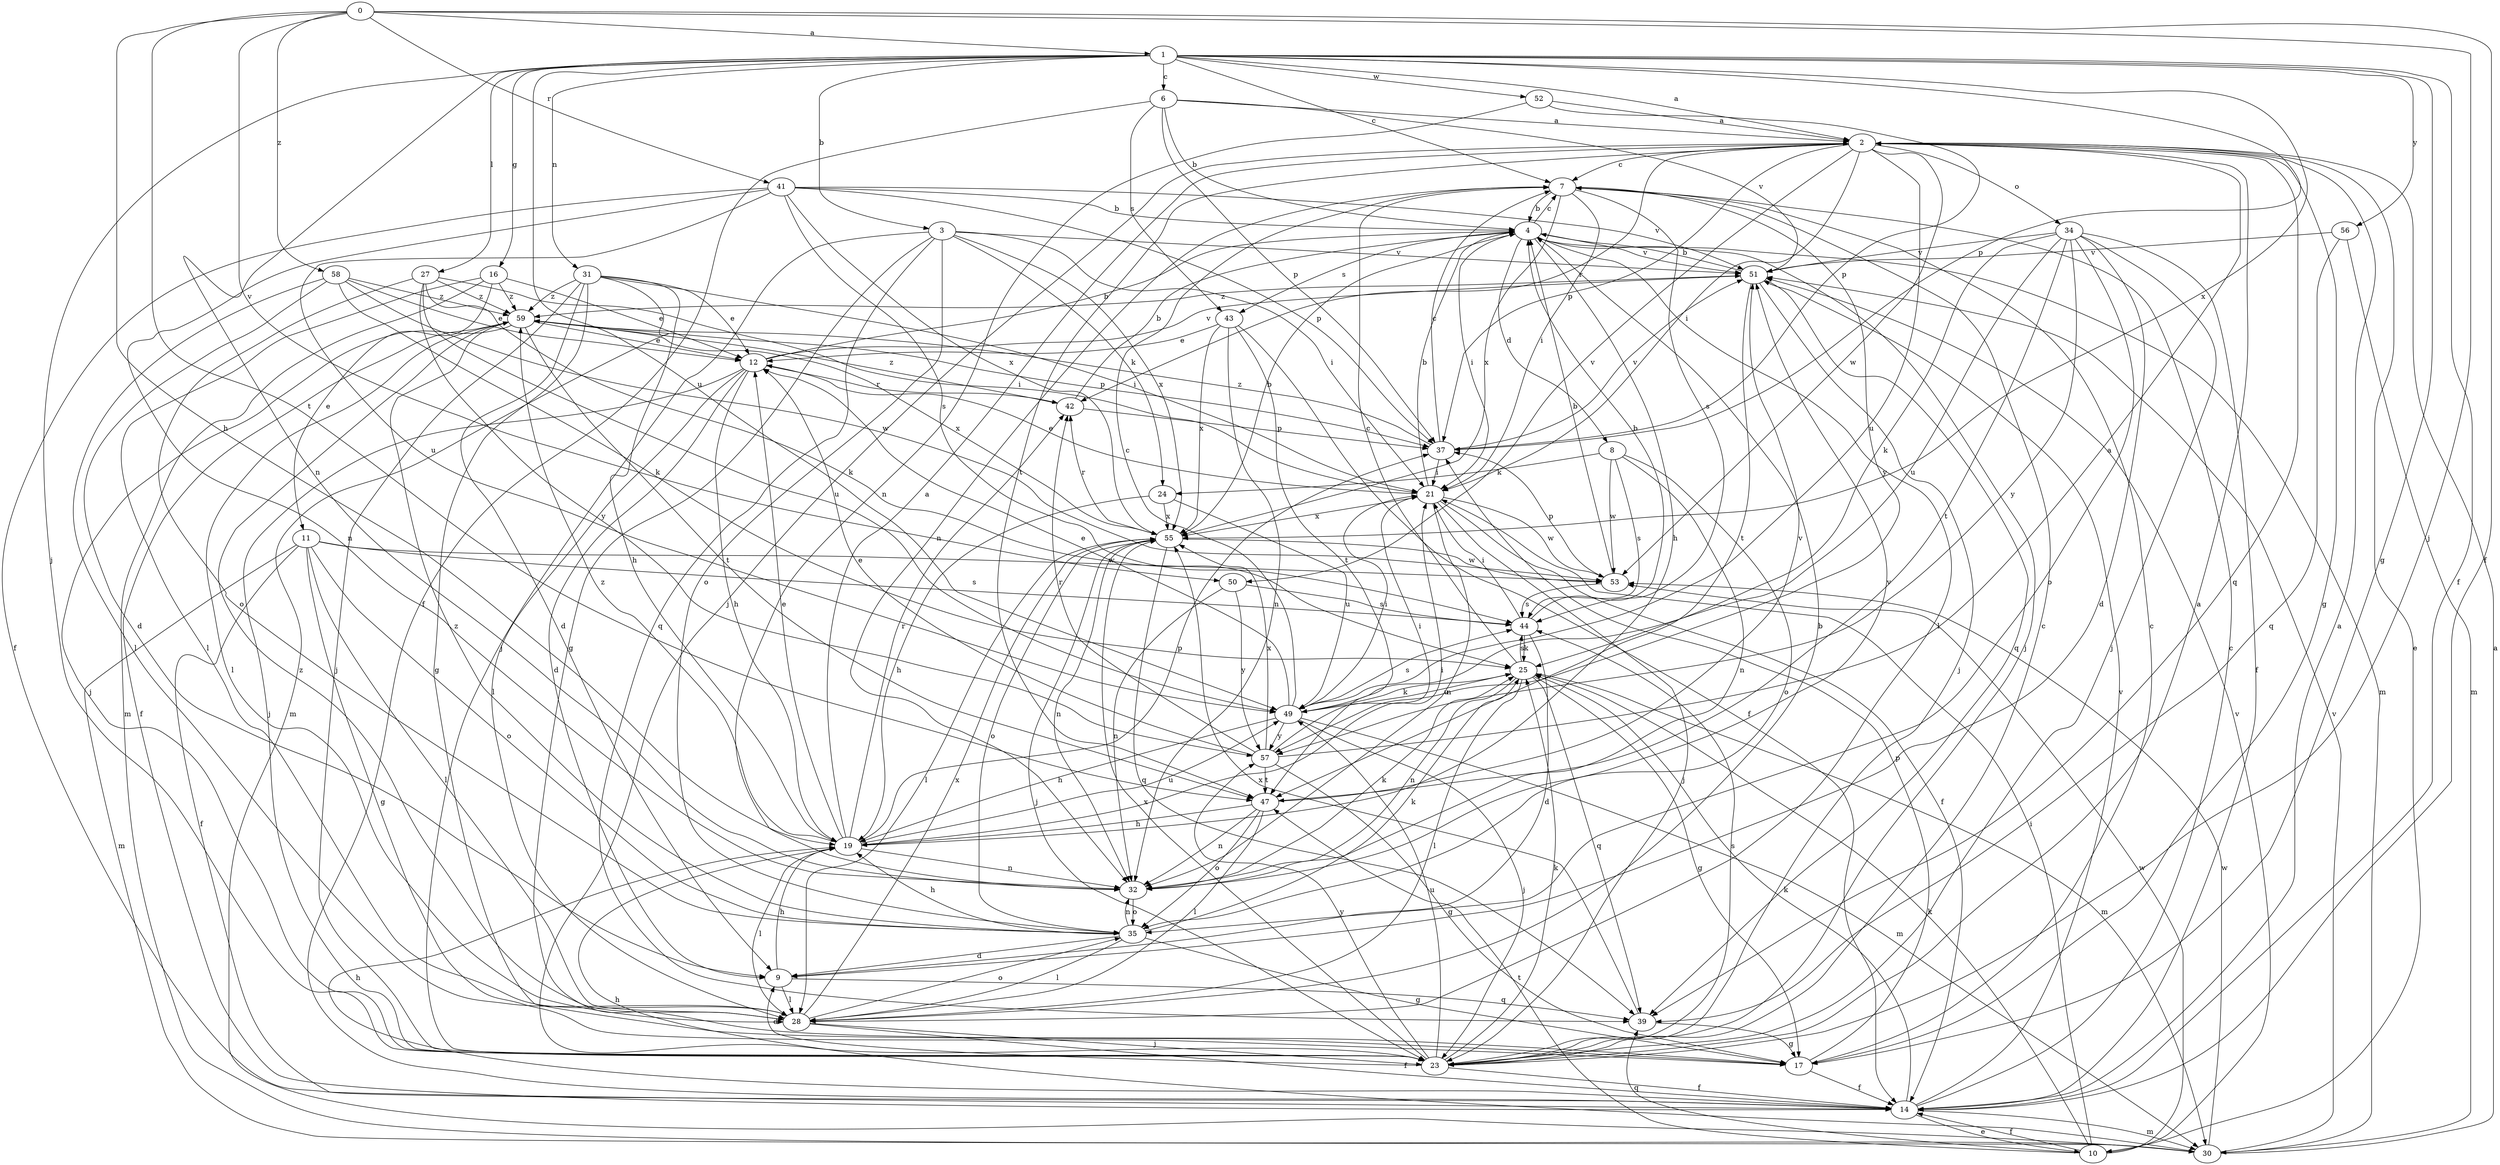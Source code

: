 strict digraph  {
0;
1;
2;
3;
4;
6;
7;
8;
9;
10;
11;
12;
14;
16;
17;
19;
21;
23;
24;
25;
27;
28;
30;
31;
32;
34;
35;
37;
39;
41;
42;
43;
44;
47;
49;
50;
51;
52;
53;
55;
56;
57;
58;
59;
0 -> 1  [label=a];
0 -> 14  [label=f];
0 -> 19  [label=h];
0 -> 23  [label=j];
0 -> 41  [label=r];
0 -> 47  [label=t];
0 -> 50  [label=v];
0 -> 58  [label=z];
1 -> 2  [label=a];
1 -> 3  [label=b];
1 -> 6  [label=c];
1 -> 7  [label=c];
1 -> 14  [label=f];
1 -> 16  [label=g];
1 -> 17  [label=g];
1 -> 23  [label=j];
1 -> 27  [label=l];
1 -> 31  [label=n];
1 -> 32  [label=n];
1 -> 37  [label=p];
1 -> 49  [label=u];
1 -> 52  [label=w];
1 -> 55  [label=x];
1 -> 56  [label=y];
2 -> 7  [label=c];
2 -> 10  [label=e];
2 -> 17  [label=g];
2 -> 21  [label=i];
2 -> 23  [label=j];
2 -> 34  [label=o];
2 -> 37  [label=p];
2 -> 39  [label=q];
2 -> 42  [label=r];
2 -> 47  [label=t];
2 -> 49  [label=u];
2 -> 50  [label=v];
2 -> 53  [label=w];
3 -> 17  [label=g];
3 -> 21  [label=i];
3 -> 23  [label=j];
3 -> 24  [label=k];
3 -> 35  [label=o];
3 -> 39  [label=q];
3 -> 51  [label=v];
3 -> 55  [label=x];
4 -> 7  [label=c];
4 -> 8  [label=d];
4 -> 19  [label=h];
4 -> 21  [label=i];
4 -> 23  [label=j];
4 -> 28  [label=l];
4 -> 30  [label=m];
4 -> 43  [label=s];
4 -> 51  [label=v];
6 -> 2  [label=a];
6 -> 4  [label=b];
6 -> 14  [label=f];
6 -> 37  [label=p];
6 -> 43  [label=s];
6 -> 51  [label=v];
7 -> 4  [label=b];
7 -> 21  [label=i];
7 -> 32  [label=n];
7 -> 44  [label=s];
7 -> 55  [label=x];
7 -> 57  [label=y];
8 -> 24  [label=k];
8 -> 32  [label=n];
8 -> 35  [label=o];
8 -> 44  [label=s];
8 -> 53  [label=w];
9 -> 19  [label=h];
9 -> 28  [label=l];
9 -> 39  [label=q];
10 -> 14  [label=f];
10 -> 21  [label=i];
10 -> 25  [label=k];
10 -> 39  [label=q];
10 -> 47  [label=t];
10 -> 51  [label=v];
10 -> 53  [label=w];
11 -> 14  [label=f];
11 -> 17  [label=g];
11 -> 28  [label=l];
11 -> 30  [label=m];
11 -> 35  [label=o];
11 -> 44  [label=s];
11 -> 53  [label=w];
12 -> 4  [label=b];
12 -> 9  [label=d];
12 -> 19  [label=h];
12 -> 23  [label=j];
12 -> 28  [label=l];
12 -> 42  [label=r];
12 -> 51  [label=v];
14 -> 2  [label=a];
14 -> 7  [label=c];
14 -> 10  [label=e];
14 -> 19  [label=h];
14 -> 25  [label=k];
14 -> 30  [label=m];
14 -> 51  [label=v];
16 -> 11  [label=e];
16 -> 12  [label=e];
16 -> 28  [label=l];
16 -> 30  [label=m];
16 -> 59  [label=z];
17 -> 7  [label=c];
17 -> 14  [label=f];
17 -> 37  [label=p];
19 -> 2  [label=a];
19 -> 12  [label=e];
19 -> 21  [label=i];
19 -> 28  [label=l];
19 -> 32  [label=n];
19 -> 37  [label=p];
19 -> 42  [label=r];
19 -> 49  [label=u];
19 -> 59  [label=z];
21 -> 4  [label=b];
21 -> 12  [label=e];
21 -> 14  [label=f];
21 -> 23  [label=j];
21 -> 32  [label=n];
21 -> 53  [label=w];
21 -> 55  [label=x];
23 -> 2  [label=a];
23 -> 7  [label=c];
23 -> 9  [label=d];
23 -> 14  [label=f];
23 -> 25  [label=k];
23 -> 44  [label=s];
23 -> 49  [label=u];
23 -> 55  [label=x];
23 -> 57  [label=y];
24 -> 19  [label=h];
24 -> 49  [label=u];
24 -> 55  [label=x];
25 -> 7  [label=c];
25 -> 17  [label=g];
25 -> 28  [label=l];
25 -> 30  [label=m];
25 -> 32  [label=n];
25 -> 39  [label=q];
25 -> 44  [label=s];
25 -> 49  [label=u];
27 -> 21  [label=i];
27 -> 25  [label=k];
27 -> 35  [label=o];
27 -> 49  [label=u];
27 -> 57  [label=y];
27 -> 59  [label=z];
28 -> 4  [label=b];
28 -> 14  [label=f];
28 -> 23  [label=j];
28 -> 35  [label=o];
28 -> 55  [label=x];
28 -> 59  [label=z];
30 -> 2  [label=a];
30 -> 19  [label=h];
30 -> 51  [label=v];
30 -> 53  [label=w];
31 -> 9  [label=d];
31 -> 12  [label=e];
31 -> 17  [label=g];
31 -> 19  [label=h];
31 -> 21  [label=i];
31 -> 23  [label=j];
31 -> 30  [label=m];
31 -> 59  [label=z];
32 -> 25  [label=k];
32 -> 35  [label=o];
32 -> 51  [label=v];
34 -> 9  [label=d];
34 -> 14  [label=f];
34 -> 23  [label=j];
34 -> 25  [label=k];
34 -> 35  [label=o];
34 -> 47  [label=t];
34 -> 49  [label=u];
34 -> 51  [label=v];
34 -> 57  [label=y];
35 -> 9  [label=d];
35 -> 17  [label=g];
35 -> 19  [label=h];
35 -> 25  [label=k];
35 -> 28  [label=l];
35 -> 32  [label=n];
35 -> 59  [label=z];
37 -> 7  [label=c];
37 -> 21  [label=i];
37 -> 51  [label=v];
37 -> 59  [label=z];
39 -> 17  [label=g];
39 -> 55  [label=x];
41 -> 4  [label=b];
41 -> 14  [label=f];
41 -> 32  [label=n];
41 -> 37  [label=p];
41 -> 44  [label=s];
41 -> 49  [label=u];
41 -> 51  [label=v];
41 -> 55  [label=x];
42 -> 4  [label=b];
42 -> 37  [label=p];
42 -> 59  [label=z];
43 -> 12  [label=e];
43 -> 14  [label=f];
43 -> 32  [label=n];
43 -> 47  [label=t];
43 -> 55  [label=x];
44 -> 4  [label=b];
44 -> 9  [label=d];
44 -> 21  [label=i];
44 -> 25  [label=k];
47 -> 19  [label=h];
47 -> 28  [label=l];
47 -> 32  [label=n];
47 -> 35  [label=o];
47 -> 51  [label=v];
49 -> 7  [label=c];
49 -> 12  [label=e];
49 -> 19  [label=h];
49 -> 21  [label=i];
49 -> 23  [label=j];
49 -> 25  [label=k];
49 -> 30  [label=m];
49 -> 44  [label=s];
49 -> 57  [label=y];
50 -> 32  [label=n];
50 -> 44  [label=s];
50 -> 57  [label=y];
51 -> 4  [label=b];
51 -> 23  [label=j];
51 -> 39  [label=q];
51 -> 47  [label=t];
51 -> 59  [label=z];
52 -> 2  [label=a];
52 -> 32  [label=n];
52 -> 37  [label=p];
53 -> 4  [label=b];
53 -> 37  [label=p];
53 -> 44  [label=s];
55 -> 4  [label=b];
55 -> 23  [label=j];
55 -> 28  [label=l];
55 -> 32  [label=n];
55 -> 35  [label=o];
55 -> 39  [label=q];
55 -> 42  [label=r];
55 -> 53  [label=w];
56 -> 30  [label=m];
56 -> 39  [label=q];
56 -> 51  [label=v];
57 -> 2  [label=a];
57 -> 12  [label=e];
57 -> 17  [label=g];
57 -> 21  [label=i];
57 -> 42  [label=r];
57 -> 47  [label=t];
57 -> 55  [label=x];
58 -> 9  [label=d];
58 -> 12  [label=e];
58 -> 25  [label=k];
58 -> 28  [label=l];
58 -> 53  [label=w];
58 -> 59  [label=z];
59 -> 12  [label=e];
59 -> 14  [label=f];
59 -> 23  [label=j];
59 -> 28  [label=l];
59 -> 37  [label=p];
59 -> 47  [label=t];
59 -> 55  [label=x];
}
